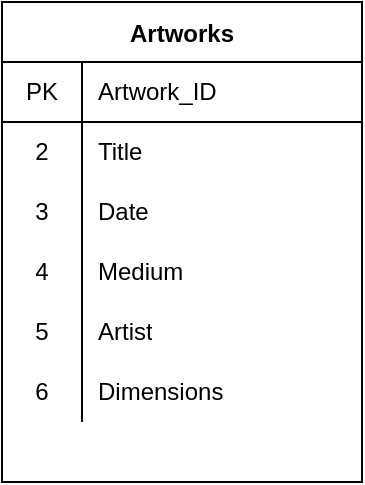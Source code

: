 <mxfile version="15.7.1" type="github">
  <diagram id="8qD-Ufh2huXCQYodDorL" name="Page-1">
    <mxGraphModel dx="790" dy="531" grid="1" gridSize="10" guides="1" tooltips="1" connect="1" arrows="1" fold="1" page="1" pageScale="1" pageWidth="1100" pageHeight="850" math="0" shadow="0">
      <root>
        <mxCell id="0" />
        <mxCell id="1" parent="0" />
        <mxCell id="pn7vQfIeJNbLJtddiCaa-1" value="Artworks" style="shape=table;startSize=30;container=1;collapsible=0;childLayout=tableLayout;fixedRows=1;rowLines=0;fontStyle=1;align=center;pointerEvents=1;" vertex="1" parent="1">
          <mxGeometry x="40" y="30" width="180" height="240" as="geometry" />
        </mxCell>
        <mxCell id="pn7vQfIeJNbLJtddiCaa-2" value="" style="shape=partialRectangle;html=1;whiteSpace=wrap;collapsible=0;dropTarget=0;pointerEvents=1;fillColor=none;top=0;left=0;bottom=1;right=0;points=[[0,0.5],[1,0.5]];portConstraint=eastwest;" vertex="1" parent="pn7vQfIeJNbLJtddiCaa-1">
          <mxGeometry y="30" width="180" height="30" as="geometry" />
        </mxCell>
        <mxCell id="pn7vQfIeJNbLJtddiCaa-3" value="PK" style="shape=partialRectangle;html=1;whiteSpace=wrap;connectable=0;fillColor=none;top=0;left=0;bottom=0;right=0;overflow=hidden;pointerEvents=1;" vertex="1" parent="pn7vQfIeJNbLJtddiCaa-2">
          <mxGeometry width="40" height="30" as="geometry">
            <mxRectangle width="40" height="30" as="alternateBounds" />
          </mxGeometry>
        </mxCell>
        <mxCell id="pn7vQfIeJNbLJtddiCaa-4" value="&lt;div&gt;Artwork_ID&lt;/div&gt;" style="shape=partialRectangle;html=1;whiteSpace=wrap;connectable=0;fillColor=none;top=0;left=0;bottom=0;right=0;align=left;spacingLeft=6;overflow=hidden;pointerEvents=1;" vertex="1" parent="pn7vQfIeJNbLJtddiCaa-2">
          <mxGeometry x="40" width="140" height="30" as="geometry">
            <mxRectangle width="140" height="30" as="alternateBounds" />
          </mxGeometry>
        </mxCell>
        <mxCell id="pn7vQfIeJNbLJtddiCaa-5" value="" style="shape=partialRectangle;html=1;whiteSpace=wrap;collapsible=0;dropTarget=0;pointerEvents=1;fillColor=none;top=0;left=0;bottom=0;right=0;points=[[0,0.5],[1,0.5]];portConstraint=eastwest;" vertex="1" parent="pn7vQfIeJNbLJtddiCaa-1">
          <mxGeometry y="60" width="180" height="30" as="geometry" />
        </mxCell>
        <mxCell id="pn7vQfIeJNbLJtddiCaa-6" value="2" style="shape=partialRectangle;html=1;whiteSpace=wrap;connectable=0;fillColor=none;top=0;left=0;bottom=0;right=0;overflow=hidden;pointerEvents=1;" vertex="1" parent="pn7vQfIeJNbLJtddiCaa-5">
          <mxGeometry width="40" height="30" as="geometry">
            <mxRectangle width="40" height="30" as="alternateBounds" />
          </mxGeometry>
        </mxCell>
        <mxCell id="pn7vQfIeJNbLJtddiCaa-7" value="&lt;div&gt;Title&lt;/div&gt;" style="shape=partialRectangle;html=1;whiteSpace=wrap;connectable=0;fillColor=none;top=0;left=0;bottom=0;right=0;align=left;spacingLeft=6;overflow=hidden;pointerEvents=1;" vertex="1" parent="pn7vQfIeJNbLJtddiCaa-5">
          <mxGeometry x="40" width="140" height="30" as="geometry">
            <mxRectangle width="140" height="30" as="alternateBounds" />
          </mxGeometry>
        </mxCell>
        <mxCell id="pn7vQfIeJNbLJtddiCaa-8" value="" style="shape=partialRectangle;html=1;whiteSpace=wrap;collapsible=0;dropTarget=0;pointerEvents=1;fillColor=none;top=0;left=0;bottom=0;right=0;points=[[0,0.5],[1,0.5]];portConstraint=eastwest;" vertex="1" parent="pn7vQfIeJNbLJtddiCaa-1">
          <mxGeometry y="90" width="180" height="30" as="geometry" />
        </mxCell>
        <mxCell id="pn7vQfIeJNbLJtddiCaa-9" value="3" style="shape=partialRectangle;html=1;whiteSpace=wrap;connectable=0;fillColor=none;top=0;left=0;bottom=0;right=0;overflow=hidden;pointerEvents=1;" vertex="1" parent="pn7vQfIeJNbLJtddiCaa-8">
          <mxGeometry width="40" height="30" as="geometry">
            <mxRectangle width="40" height="30" as="alternateBounds" />
          </mxGeometry>
        </mxCell>
        <mxCell id="pn7vQfIeJNbLJtddiCaa-10" value="&lt;div&gt;Date&lt;/div&gt;" style="shape=partialRectangle;html=1;whiteSpace=wrap;connectable=0;fillColor=none;top=0;left=0;bottom=0;right=0;align=left;spacingLeft=6;overflow=hidden;pointerEvents=1;" vertex="1" parent="pn7vQfIeJNbLJtddiCaa-8">
          <mxGeometry x="40" width="140" height="30" as="geometry">
            <mxRectangle width="140" height="30" as="alternateBounds" />
          </mxGeometry>
        </mxCell>
        <mxCell id="pn7vQfIeJNbLJtddiCaa-14" value="" style="shape=partialRectangle;html=1;whiteSpace=wrap;collapsible=0;dropTarget=0;pointerEvents=1;fillColor=none;top=0;left=0;bottom=0;right=0;points=[[0,0.5],[1,0.5]];portConstraint=eastwest;" vertex="1" parent="pn7vQfIeJNbLJtddiCaa-1">
          <mxGeometry y="120" width="180" height="30" as="geometry" />
        </mxCell>
        <mxCell id="pn7vQfIeJNbLJtddiCaa-15" value="4" style="shape=partialRectangle;html=1;whiteSpace=wrap;connectable=0;fillColor=none;top=0;left=0;bottom=0;right=0;overflow=hidden;pointerEvents=1;" vertex="1" parent="pn7vQfIeJNbLJtddiCaa-14">
          <mxGeometry width="40" height="30" as="geometry">
            <mxRectangle width="40" height="30" as="alternateBounds" />
          </mxGeometry>
        </mxCell>
        <mxCell id="pn7vQfIeJNbLJtddiCaa-16" value="Medium" style="shape=partialRectangle;html=1;whiteSpace=wrap;connectable=0;fillColor=none;top=0;left=0;bottom=0;right=0;align=left;spacingLeft=6;overflow=hidden;pointerEvents=1;" vertex="1" parent="pn7vQfIeJNbLJtddiCaa-14">
          <mxGeometry x="40" width="140" height="30" as="geometry">
            <mxRectangle width="140" height="30" as="alternateBounds" />
          </mxGeometry>
        </mxCell>
        <mxCell id="pn7vQfIeJNbLJtddiCaa-17" value="" style="shape=partialRectangle;html=1;whiteSpace=wrap;collapsible=0;dropTarget=0;pointerEvents=1;fillColor=none;top=0;left=0;bottom=0;right=0;points=[[0,0.5],[1,0.5]];portConstraint=eastwest;" vertex="1" parent="pn7vQfIeJNbLJtddiCaa-1">
          <mxGeometry y="150" width="180" height="30" as="geometry" />
        </mxCell>
        <mxCell id="pn7vQfIeJNbLJtddiCaa-18" value="5" style="shape=partialRectangle;html=1;whiteSpace=wrap;connectable=0;fillColor=none;top=0;left=0;bottom=0;right=0;overflow=hidden;pointerEvents=1;" vertex="1" parent="pn7vQfIeJNbLJtddiCaa-17">
          <mxGeometry width="40" height="30" as="geometry">
            <mxRectangle width="40" height="30" as="alternateBounds" />
          </mxGeometry>
        </mxCell>
        <mxCell id="pn7vQfIeJNbLJtddiCaa-19" value="Artist" style="shape=partialRectangle;html=1;whiteSpace=wrap;connectable=0;fillColor=none;top=0;left=0;bottom=0;right=0;align=left;spacingLeft=6;overflow=hidden;pointerEvents=1;" vertex="1" parent="pn7vQfIeJNbLJtddiCaa-17">
          <mxGeometry x="40" width="140" height="30" as="geometry">
            <mxRectangle width="140" height="30" as="alternateBounds" />
          </mxGeometry>
        </mxCell>
        <mxCell id="pn7vQfIeJNbLJtddiCaa-20" value="" style="shape=partialRectangle;html=1;whiteSpace=wrap;collapsible=0;dropTarget=0;pointerEvents=1;fillColor=none;top=0;left=0;bottom=0;right=0;points=[[0,0.5],[1,0.5]];portConstraint=eastwest;" vertex="1" parent="pn7vQfIeJNbLJtddiCaa-1">
          <mxGeometry y="180" width="180" height="30" as="geometry" />
        </mxCell>
        <mxCell id="pn7vQfIeJNbLJtddiCaa-21" value="6" style="shape=partialRectangle;html=1;whiteSpace=wrap;connectable=0;fillColor=none;top=0;left=0;bottom=0;right=0;overflow=hidden;pointerEvents=1;" vertex="1" parent="pn7vQfIeJNbLJtddiCaa-20">
          <mxGeometry width="40" height="30" as="geometry">
            <mxRectangle width="40" height="30" as="alternateBounds" />
          </mxGeometry>
        </mxCell>
        <mxCell id="pn7vQfIeJNbLJtddiCaa-22" value="Dimensions" style="shape=partialRectangle;html=1;whiteSpace=wrap;connectable=0;fillColor=none;top=0;left=0;bottom=0;right=0;align=left;spacingLeft=6;overflow=hidden;pointerEvents=1;" vertex="1" parent="pn7vQfIeJNbLJtddiCaa-20">
          <mxGeometry x="40" width="140" height="30" as="geometry">
            <mxRectangle width="140" height="30" as="alternateBounds" />
          </mxGeometry>
        </mxCell>
      </root>
    </mxGraphModel>
  </diagram>
</mxfile>
